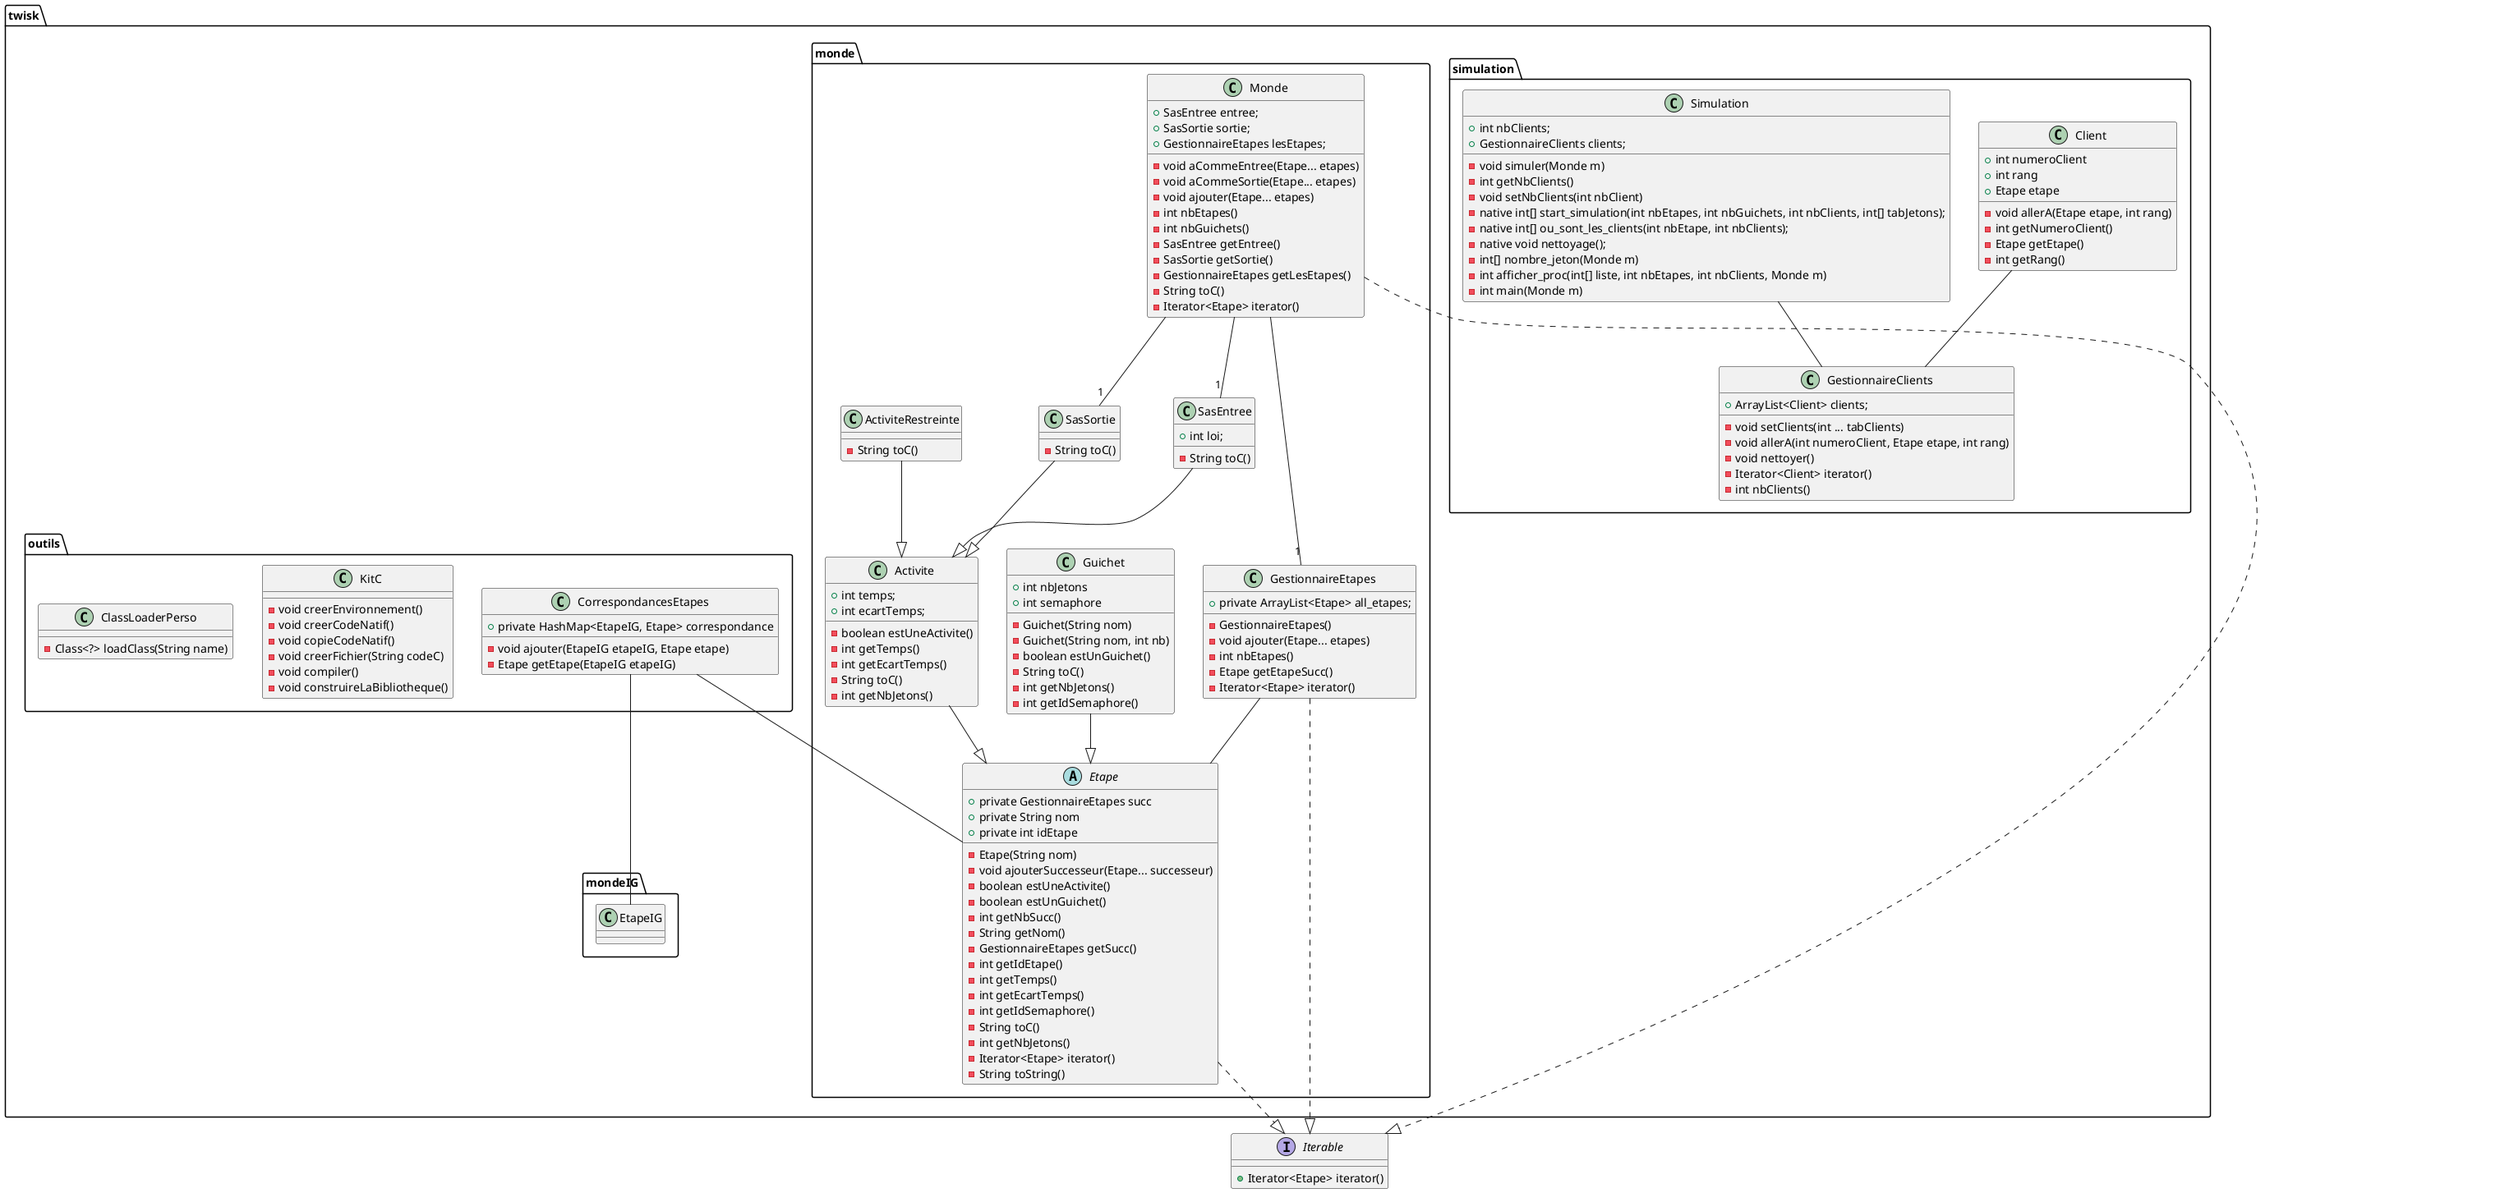 @startuml
class twisk.monde.Activite{
    + int temps;
    + int ecartTemps;
    - boolean estUneActivite()
    - int getTemps()
    - int getEcartTemps()
    - String toC()
    - int getNbJetons()
}
class twisk.monde.ActiviteRestreinte{
    - String toC()
}
abstract class twisk.monde.Etape{
    +private GestionnaireEtapes succ
    +private String nom
    + private int idEtape
    - Etape(String nom)
    - void ajouterSuccesseur(Etape... successeur)
    - boolean estUneActivite()
    - boolean estUnGuichet()
    - int getNbSucc()
    - String getNom()
    - GestionnaireEtapes getSucc()
    - int getIdEtape()
    - int getTemps()
    - int getEcartTemps()
    - int getIdSemaphore()
    - String toC()
    - int getNbJetons()
    - Iterator<Etape> iterator()
    - String toString()
}

class twisk.monde.GestionnaireEtapes{
    + private ArrayList<Etape> all_etapes;
    - GestionnaireEtapes()
    - void ajouter(Etape... etapes)
    - int nbEtapes()
    - Etape getEtapeSucc()
    - Iterator<Etape> iterator()
}

class twisk.monde.Guichet{
    + int nbJetons
    + int semaphore
    - Guichet(String nom)
    - Guichet(String nom, int nb)
    - boolean estUnGuichet()
    - String toC()
    - int getNbJetons()
    - int getIdSemaphore()
}
class twisk.monde.Monde{
    + SasEntree entree;
    + SasSortie sortie;
    + GestionnaireEtapes lesEtapes;
    - void aCommeEntree(Etape... etapes)
    - void aCommeSortie(Etape... etapes)
    - void ajouter(Etape... etapes)
    - int nbEtapes()
    - int nbGuichets()
    - SasEntree getEntree()
    - SasSortie getSortie()
    - GestionnaireEtapes getLesEtapes()
    - String toC()
    - Iterator<Etape> iterator()
}

class twisk.monde.SasEntree{
    + int loi;
    - String toC()
}
class twisk.monde.SasSortie{
    - String toC()
}

interface Iterable{
    + Iterator<Etape> iterator()
}

Activite --|> Etape
Guichet --|> Etape
ActiviteRestreinte --|> Activite
SasEntree --|> Activite
SasSortie --|> Activite
Monde -- "1" GestionnaireEtapes
GestionnaireEtapes --  Etape
Monde -- "1" SasEntree
Monde -- "1" SasSortie
Monde ..|> Iterable
GestionnaireEtapes ..|> Iterable
Etape ..|> Iterable

class twisk.simulation.Client{
    + int numeroClient
    + int rang
    + Etape etape
    - void allerA(Etape etape, int rang)
    - int getNumeroClient()
    - Etape getEtape()
    - int getRang()
}

class twisk.simulation.GestionnaireClients{
    + ArrayList<Client> clients;
    - void setClients(int ... tabClients)
    - void allerA(int numeroClient, Etape etape, int rang)
    - void nettoyer()
    - Iterator<Client> iterator()
    - int nbClients()
}

class twisk.simulation.Simulation{
    + int nbClients;
    + GestionnaireClients clients;
    - void simuler(Monde m)
    - int getNbClients()
    - void setNbClients(int nbClient)
    - native int[] start_simulation(int nbEtapes, int nbGuichets, int nbClients, int[] tabJetons);
    - native int[] ou_sont_les_clients(int nbEtape, int nbClients);
    - native void nettoyage();
    - int[] nombre_jeton(Monde m)
    - int afficher_proc(int[] liste, int nbEtapes, int nbClients, Monde m)
    - int main(Monde m)
}

Client -- GestionnaireClients
Simulation -- GestionnaireClients

class twisk.outils.CorrespondancesEtapes{
    + private HashMap<EtapeIG, Etape> correspondance
    - void ajouter(EtapeIG etapeIG, Etape etape)
    - Etape getEtape(EtapeIG etapeIG)
}

class twisk.outils.KitC{
    - void creerEnvironnement()
    - void creerCodeNatif()
    - void copieCodeNatif()
    - void creerFichier(String codeC)
    - void compiler()
    - void construireLaBibliotheque()
}

class twisk.outils.ClassLoaderPerso{
    - Class<?> loadClass(String name)
}

class twisk.mondeIG.EtapeIG{}

CorrespondancesEtapes -- EtapeIG
CorrespondancesEtapes -- Etape
@enduml